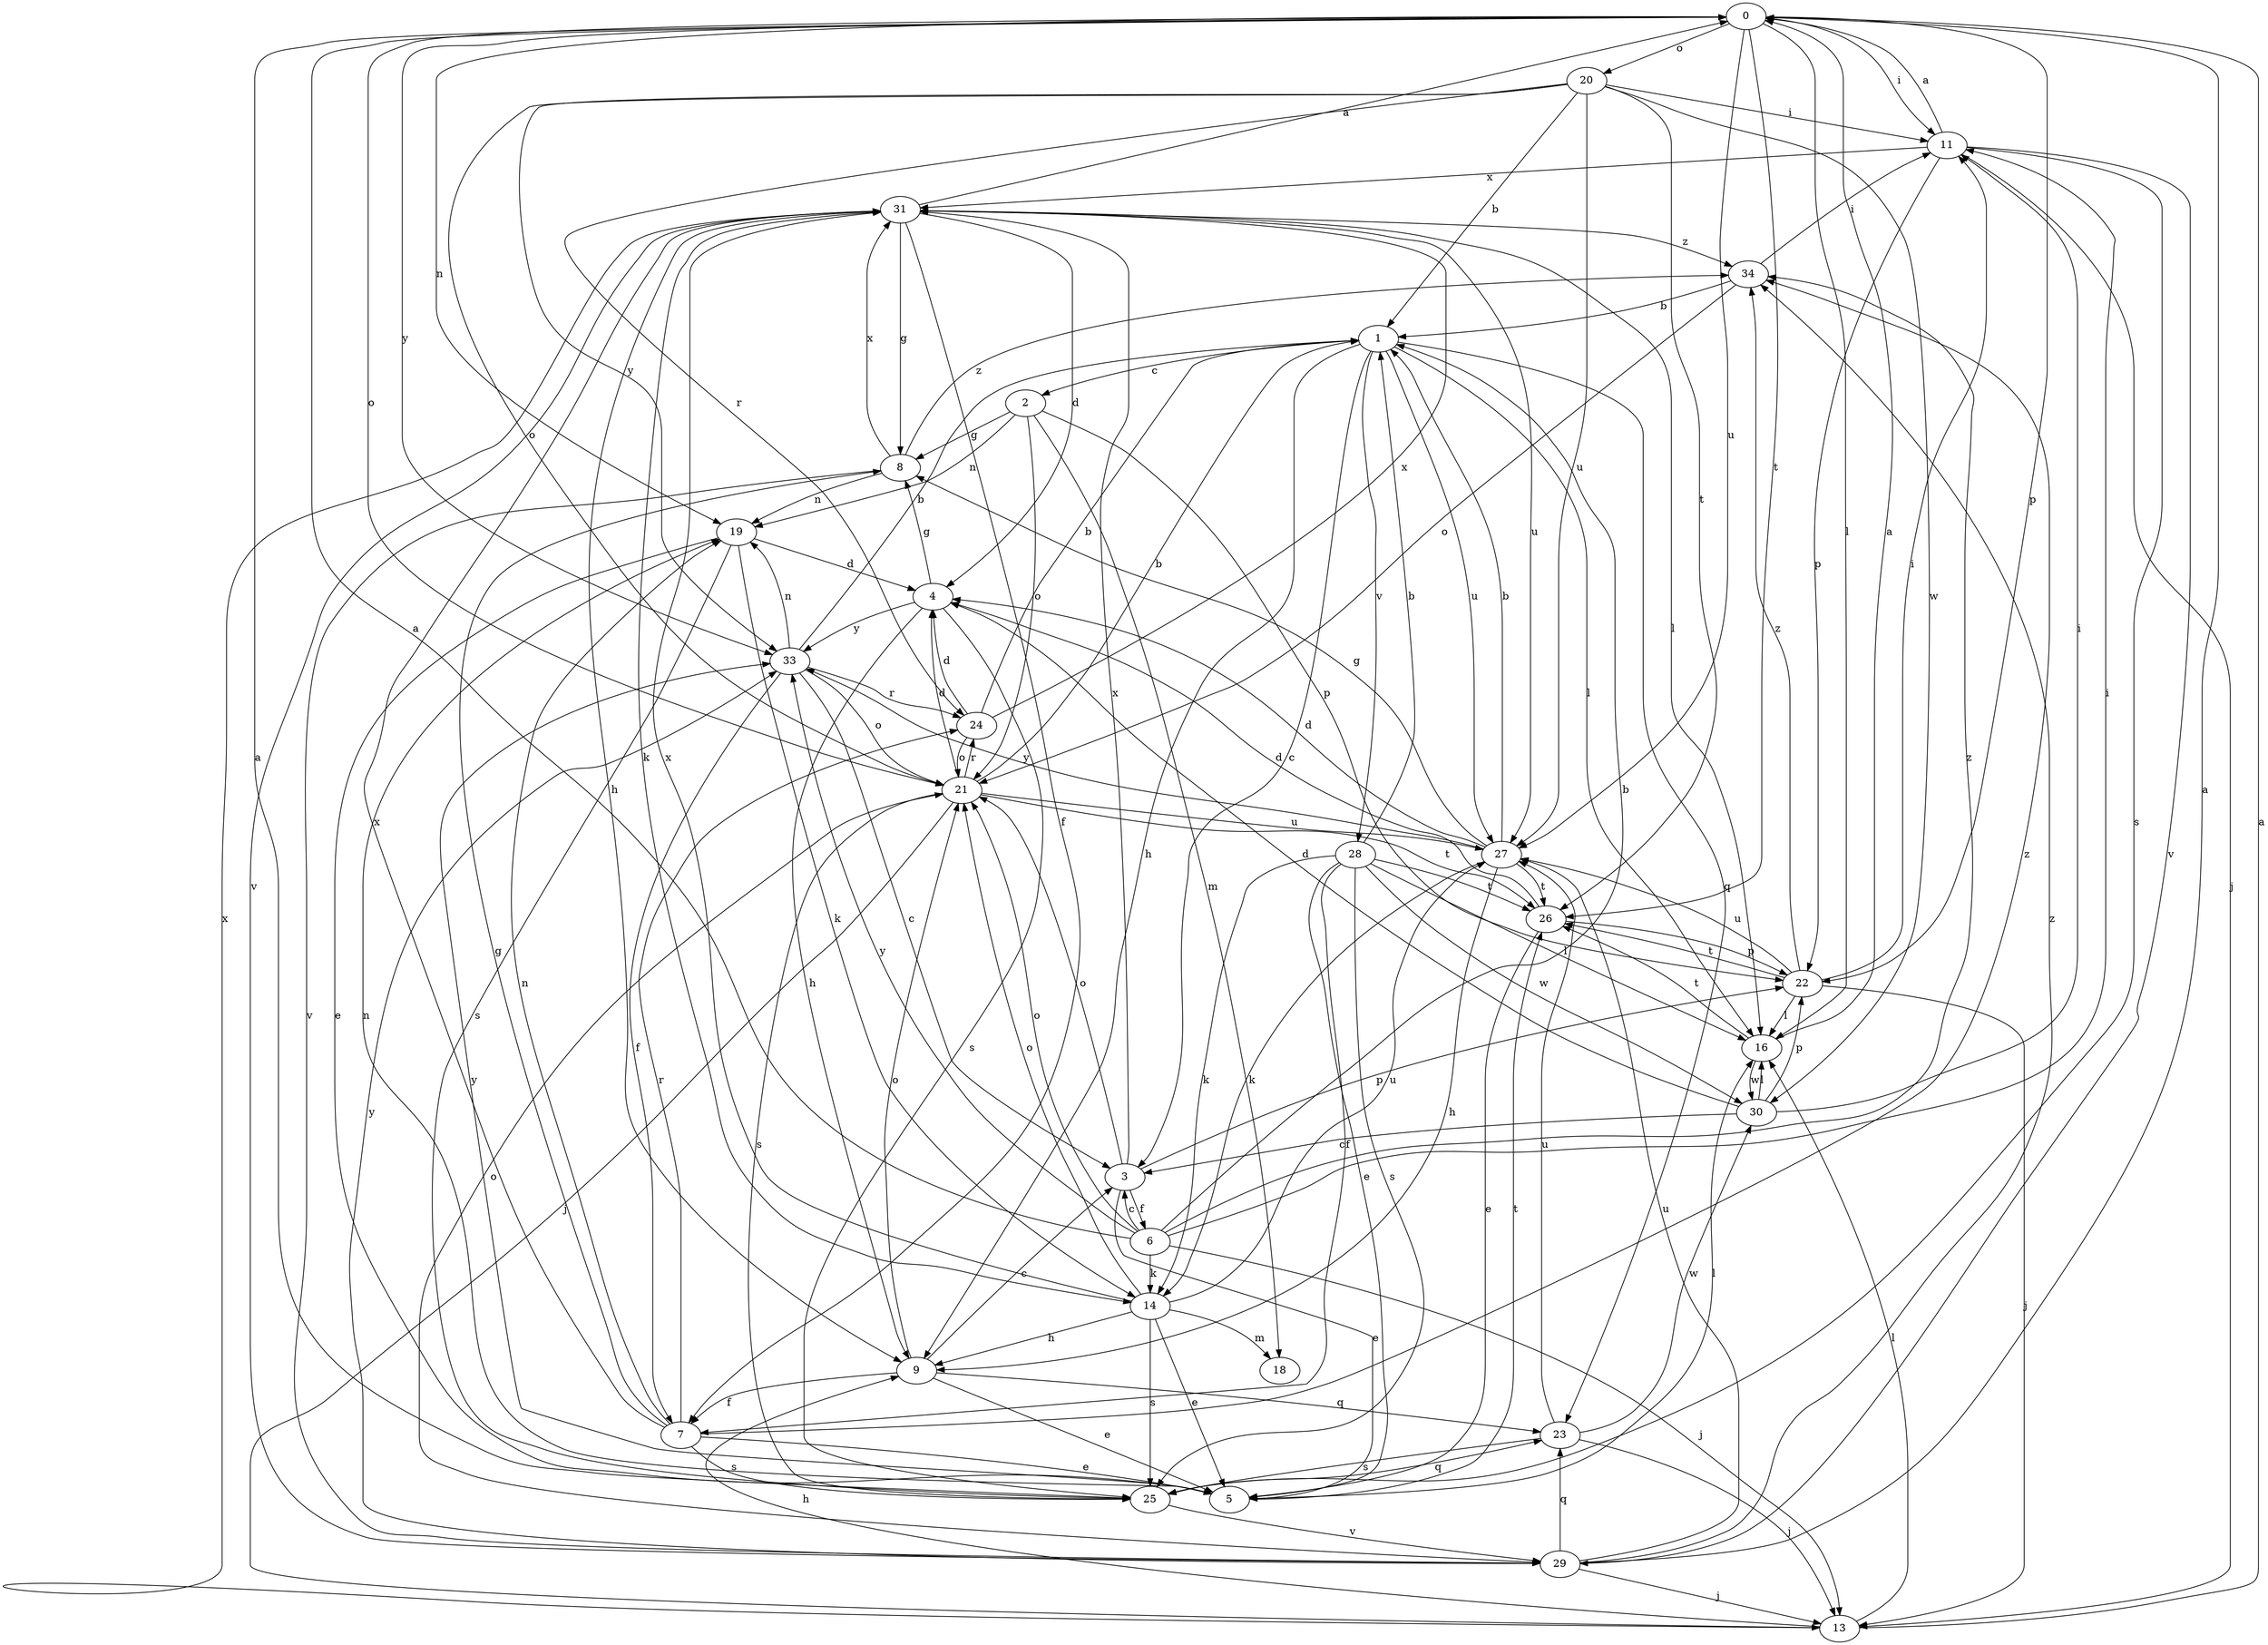 strict digraph  {
0;
1;
2;
3;
4;
5;
6;
7;
8;
9;
11;
13;
14;
16;
18;
19;
20;
21;
22;
23;
24;
25;
26;
27;
28;
29;
30;
31;
33;
34;
0 -> 11  [label=i];
0 -> 16  [label=l];
0 -> 19  [label=n];
0 -> 20  [label=o];
0 -> 21  [label=o];
0 -> 22  [label=p];
0 -> 26  [label=t];
0 -> 27  [label=u];
0 -> 33  [label=y];
1 -> 2  [label=c];
1 -> 3  [label=c];
1 -> 9  [label=h];
1 -> 16  [label=l];
1 -> 23  [label=q];
1 -> 27  [label=u];
1 -> 28  [label=v];
2 -> 8  [label=g];
2 -> 18  [label=m];
2 -> 19  [label=n];
2 -> 21  [label=o];
2 -> 22  [label=p];
3 -> 5  [label=e];
3 -> 6  [label=f];
3 -> 21  [label=o];
3 -> 22  [label=p];
3 -> 31  [label=x];
4 -> 8  [label=g];
4 -> 9  [label=h];
4 -> 25  [label=s];
4 -> 33  [label=y];
5 -> 16  [label=l];
5 -> 19  [label=n];
5 -> 26  [label=t];
5 -> 33  [label=y];
6 -> 0  [label=a];
6 -> 1  [label=b];
6 -> 3  [label=c];
6 -> 11  [label=i];
6 -> 13  [label=j];
6 -> 14  [label=k];
6 -> 21  [label=o];
6 -> 33  [label=y];
6 -> 34  [label=z];
7 -> 5  [label=e];
7 -> 8  [label=g];
7 -> 19  [label=n];
7 -> 24  [label=r];
7 -> 25  [label=s];
7 -> 31  [label=x];
7 -> 34  [label=z];
8 -> 19  [label=n];
8 -> 29  [label=v];
8 -> 31  [label=x];
8 -> 34  [label=z];
9 -> 3  [label=c];
9 -> 5  [label=e];
9 -> 7  [label=f];
9 -> 21  [label=o];
9 -> 23  [label=q];
11 -> 0  [label=a];
11 -> 13  [label=j];
11 -> 22  [label=p];
11 -> 25  [label=s];
11 -> 29  [label=v];
11 -> 31  [label=x];
13 -> 0  [label=a];
13 -> 9  [label=h];
13 -> 16  [label=l];
13 -> 31  [label=x];
14 -> 5  [label=e];
14 -> 9  [label=h];
14 -> 18  [label=m];
14 -> 21  [label=o];
14 -> 25  [label=s];
14 -> 27  [label=u];
14 -> 31  [label=x];
16 -> 0  [label=a];
16 -> 26  [label=t];
16 -> 30  [label=w];
19 -> 4  [label=d];
19 -> 5  [label=e];
19 -> 14  [label=k];
19 -> 25  [label=s];
20 -> 1  [label=b];
20 -> 11  [label=i];
20 -> 21  [label=o];
20 -> 24  [label=r];
20 -> 26  [label=t];
20 -> 27  [label=u];
20 -> 30  [label=w];
20 -> 33  [label=y];
21 -> 1  [label=b];
21 -> 4  [label=d];
21 -> 13  [label=j];
21 -> 24  [label=r];
21 -> 25  [label=s];
21 -> 26  [label=t];
21 -> 27  [label=u];
22 -> 11  [label=i];
22 -> 13  [label=j];
22 -> 16  [label=l];
22 -> 26  [label=t];
22 -> 27  [label=u];
22 -> 34  [label=z];
23 -> 13  [label=j];
23 -> 25  [label=s];
23 -> 27  [label=u];
23 -> 30  [label=w];
24 -> 1  [label=b];
24 -> 4  [label=d];
24 -> 21  [label=o];
24 -> 31  [label=x];
25 -> 0  [label=a];
25 -> 23  [label=q];
25 -> 29  [label=v];
26 -> 4  [label=d];
26 -> 5  [label=e];
26 -> 22  [label=p];
27 -> 1  [label=b];
27 -> 4  [label=d];
27 -> 8  [label=g];
27 -> 9  [label=h];
27 -> 14  [label=k];
27 -> 26  [label=t];
27 -> 33  [label=y];
28 -> 1  [label=b];
28 -> 5  [label=e];
28 -> 7  [label=f];
28 -> 14  [label=k];
28 -> 16  [label=l];
28 -> 25  [label=s];
28 -> 26  [label=t];
28 -> 30  [label=w];
29 -> 0  [label=a];
29 -> 13  [label=j];
29 -> 21  [label=o];
29 -> 23  [label=q];
29 -> 27  [label=u];
29 -> 33  [label=y];
29 -> 34  [label=z];
30 -> 3  [label=c];
30 -> 4  [label=d];
30 -> 11  [label=i];
30 -> 16  [label=l];
30 -> 22  [label=p];
31 -> 0  [label=a];
31 -> 4  [label=d];
31 -> 7  [label=f];
31 -> 8  [label=g];
31 -> 9  [label=h];
31 -> 14  [label=k];
31 -> 16  [label=l];
31 -> 27  [label=u];
31 -> 29  [label=v];
31 -> 34  [label=z];
33 -> 1  [label=b];
33 -> 3  [label=c];
33 -> 7  [label=f];
33 -> 19  [label=n];
33 -> 21  [label=o];
33 -> 24  [label=r];
34 -> 1  [label=b];
34 -> 11  [label=i];
34 -> 21  [label=o];
}
